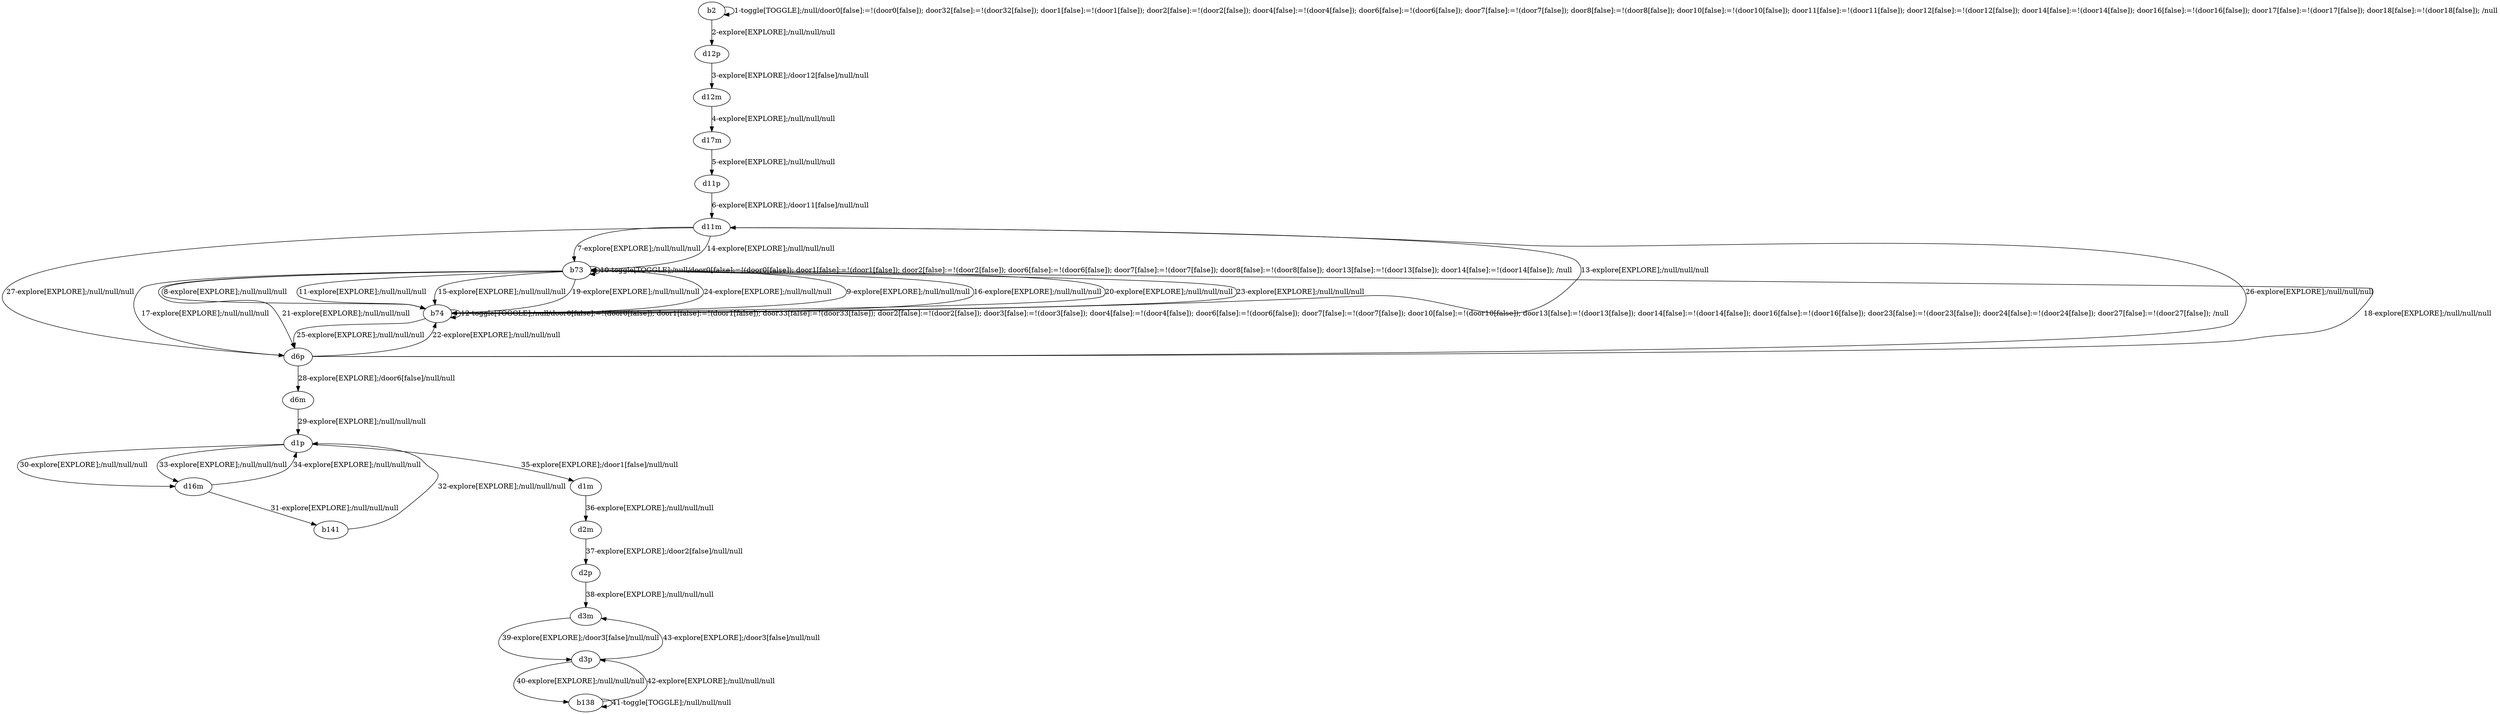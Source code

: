 # Total number of goals covered by this test: 1
# d3p --> d3m

digraph g {
"b2" -> "b2" [label = "1-toggle[TOGGLE];/null/door0[false]:=!(door0[false]); door32[false]:=!(door32[false]); door1[false]:=!(door1[false]); door2[false]:=!(door2[false]); door4[false]:=!(door4[false]); door6[false]:=!(door6[false]); door7[false]:=!(door7[false]); door8[false]:=!(door8[false]); door10[false]:=!(door10[false]); door11[false]:=!(door11[false]); door12[false]:=!(door12[false]); door14[false]:=!(door14[false]); door16[false]:=!(door16[false]); door17[false]:=!(door17[false]); door18[false]:=!(door18[false]); /null"];
"b2" -> "d12p" [label = "2-explore[EXPLORE];/null/null/null"];
"d12p" -> "d12m" [label = "3-explore[EXPLORE];/door12[false]/null/null"];
"d12m" -> "d17m" [label = "4-explore[EXPLORE];/null/null/null"];
"d17m" -> "d11p" [label = "5-explore[EXPLORE];/null/null/null"];
"d11p" -> "d11m" [label = "6-explore[EXPLORE];/door11[false]/null/null"];
"d11m" -> "b73" [label = "7-explore[EXPLORE];/null/null/null"];
"b73" -> "b74" [label = "8-explore[EXPLORE];/null/null/null"];
"b74" -> "b73" [label = "9-explore[EXPLORE];/null/null/null"];
"b73" -> "b73" [label = "10-toggle[TOGGLE];/null/door0[false]:=!(door0[false]); door1[false]:=!(door1[false]); door2[false]:=!(door2[false]); door6[false]:=!(door6[false]); door7[false]:=!(door7[false]); door8[false]:=!(door8[false]); door13[false]:=!(door13[false]); door14[false]:=!(door14[false]); /null"];
"b73" -> "b74" [label = "11-explore[EXPLORE];/null/null/null"];
"b74" -> "b74" [label = "12-toggle[TOGGLE];/null/door0[false]:=!(door0[false]); door1[false]:=!(door1[false]); door33[false]:=!(door33[false]); door2[false]:=!(door2[false]); door3[false]:=!(door3[false]); door4[false]:=!(door4[false]); door6[false]:=!(door6[false]); door7[false]:=!(door7[false]); door10[false]:=!(door10[false]); door13[false]:=!(door13[false]); door14[false]:=!(door14[false]); door16[false]:=!(door16[false]); door23[false]:=!(door23[false]); door24[false]:=!(door24[false]); door27[false]:=!(door27[false]); /null"];
"b74" -> "d11m" [label = "13-explore[EXPLORE];/null/null/null"];
"d11m" -> "b73" [label = "14-explore[EXPLORE];/null/null/null"];
"b73" -> "b74" [label = "15-explore[EXPLORE];/null/null/null"];
"b74" -> "b73" [label = "16-explore[EXPLORE];/null/null/null"];
"b73" -> "d6p" [label = "17-explore[EXPLORE];/null/null/null"];
"d6p" -> "b73" [label = "18-explore[EXPLORE];/null/null/null"];
"b73" -> "b74" [label = "19-explore[EXPLORE];/null/null/null"];
"b74" -> "b73" [label = "20-explore[EXPLORE];/null/null/null"];
"b73" -> "d6p" [label = "21-explore[EXPLORE];/null/null/null"];
"d6p" -> "b74" [label = "22-explore[EXPLORE];/null/null/null"];
"b74" -> "b73" [label = "23-explore[EXPLORE];/null/null/null"];
"b73" -> "b74" [label = "24-explore[EXPLORE];/null/null/null"];
"b74" -> "d6p" [label = "25-explore[EXPLORE];/null/null/null"];
"d6p" -> "d11m" [label = "26-explore[EXPLORE];/null/null/null"];
"d11m" -> "d6p" [label = "27-explore[EXPLORE];/null/null/null"];
"d6p" -> "d6m" [label = "28-explore[EXPLORE];/door6[false]/null/null"];
"d6m" -> "d1p" [label = "29-explore[EXPLORE];/null/null/null"];
"d1p" -> "d16m" [label = "30-explore[EXPLORE];/null/null/null"];
"d16m" -> "b141" [label = "31-explore[EXPLORE];/null/null/null"];
"b141" -> "d1p" [label = "32-explore[EXPLORE];/null/null/null"];
"d1p" -> "d16m" [label = "33-explore[EXPLORE];/null/null/null"];
"d16m" -> "d1p" [label = "34-explore[EXPLORE];/null/null/null"];
"d1p" -> "d1m" [label = "35-explore[EXPLORE];/door1[false]/null/null"];
"d1m" -> "d2m" [label = "36-explore[EXPLORE];/null/null/null"];
"d2m" -> "d2p" [label = "37-explore[EXPLORE];/door2[false]/null/null"];
"d2p" -> "d3m" [label = "38-explore[EXPLORE];/null/null/null"];
"d3m" -> "d3p" [label = "39-explore[EXPLORE];/door3[false]/null/null"];
"d3p" -> "b138" [label = "40-explore[EXPLORE];/null/null/null"];
"b138" -> "b138" [label = "41-toggle[TOGGLE];/null/null/null"];
"b138" -> "d3p" [label = "42-explore[EXPLORE];/null/null/null"];
"d3p" -> "d3m" [label = "43-explore[EXPLORE];/door3[false]/null/null"];
}